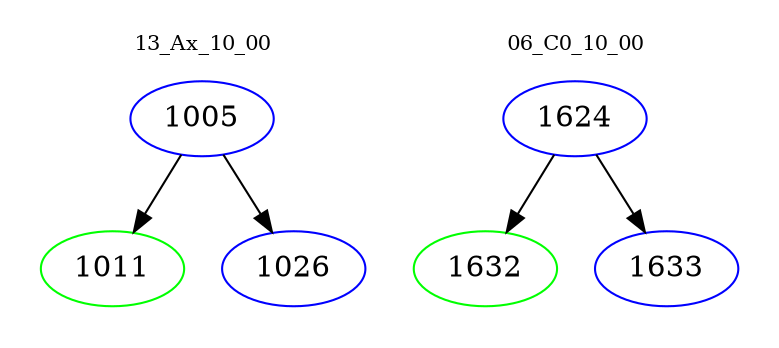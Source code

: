 digraph{
subgraph cluster_0 {
color = white
label = "13_Ax_10_00";
fontsize=10;
T0_1005 [label="1005", color="blue"]
T0_1005 -> T0_1011 [color="black"]
T0_1011 [label="1011", color="green"]
T0_1005 -> T0_1026 [color="black"]
T0_1026 [label="1026", color="blue"]
}
subgraph cluster_1 {
color = white
label = "06_C0_10_00";
fontsize=10;
T1_1624 [label="1624", color="blue"]
T1_1624 -> T1_1632 [color="black"]
T1_1632 [label="1632", color="green"]
T1_1624 -> T1_1633 [color="black"]
T1_1633 [label="1633", color="blue"]
}
}
